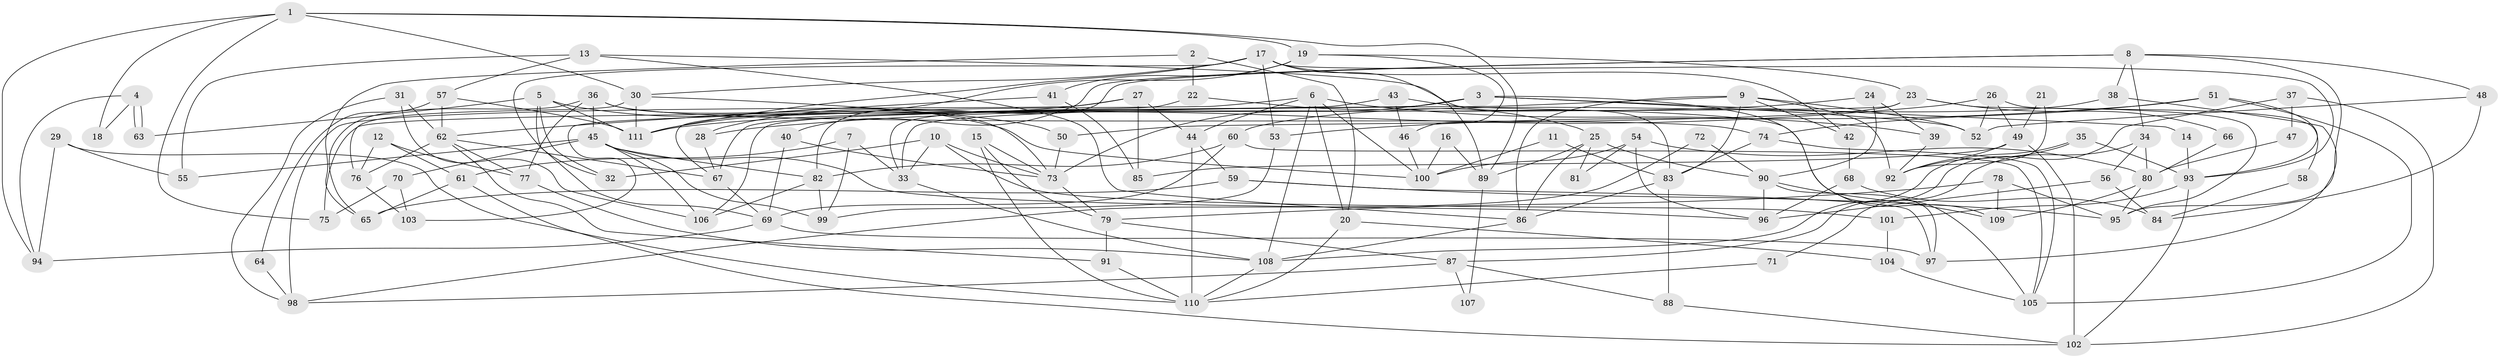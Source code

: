 // coarse degree distribution, {9: 0.0547945205479452, 3: 0.2191780821917808, 7: 0.136986301369863, 2: 0.0821917808219178, 6: 0.0684931506849315, 8: 0.0821917808219178, 4: 0.1643835616438356, 5: 0.1917808219178082}
// Generated by graph-tools (version 1.1) at 2025/52/02/27/25 19:52:09]
// undirected, 111 vertices, 222 edges
graph export_dot {
graph [start="1"]
  node [color=gray90,style=filled];
  1;
  2;
  3;
  4;
  5;
  6;
  7;
  8;
  9;
  10;
  11;
  12;
  13;
  14;
  15;
  16;
  17;
  18;
  19;
  20;
  21;
  22;
  23;
  24;
  25;
  26;
  27;
  28;
  29;
  30;
  31;
  32;
  33;
  34;
  35;
  36;
  37;
  38;
  39;
  40;
  41;
  42;
  43;
  44;
  45;
  46;
  47;
  48;
  49;
  50;
  51;
  52;
  53;
  54;
  55;
  56;
  57;
  58;
  59;
  60;
  61;
  62;
  63;
  64;
  65;
  66;
  67;
  68;
  69;
  70;
  71;
  72;
  73;
  74;
  75;
  76;
  77;
  78;
  79;
  80;
  81;
  82;
  83;
  84;
  85;
  86;
  87;
  88;
  89;
  90;
  91;
  92;
  93;
  94;
  95;
  96;
  97;
  98;
  99;
  100;
  101;
  102;
  103;
  104;
  105;
  106;
  107;
  108;
  109;
  110;
  111;
  1 -- 30;
  1 -- 19;
  1 -- 18;
  1 -- 75;
  1 -- 89;
  1 -- 94;
  2 -- 22;
  2 -- 20;
  2 -- 65;
  3 -- 103;
  3 -- 105;
  3 -- 14;
  3 -- 52;
  3 -- 73;
  3 -- 106;
  4 -- 63;
  4 -- 63;
  4 -- 94;
  4 -- 18;
  5 -- 111;
  5 -- 100;
  5 -- 32;
  5 -- 63;
  5 -- 69;
  6 -- 67;
  6 -- 108;
  6 -- 20;
  6 -- 39;
  6 -- 44;
  6 -- 100;
  7 -- 33;
  7 -- 99;
  7 -- 61;
  8 -- 82;
  8 -- 40;
  8 -- 34;
  8 -- 38;
  8 -- 48;
  8 -- 95;
  9 -- 86;
  9 -- 83;
  9 -- 33;
  9 -- 42;
  9 -- 52;
  9 -- 92;
  10 -- 73;
  10 -- 32;
  10 -- 33;
  10 -- 101;
  11 -- 83;
  11 -- 100;
  12 -- 61;
  12 -- 76;
  12 -- 77;
  13 -- 55;
  13 -- 86;
  13 -- 57;
  13 -- 83;
  14 -- 93;
  15 -- 73;
  15 -- 79;
  15 -- 110;
  16 -- 100;
  16 -- 89;
  17 -- 30;
  17 -- 93;
  17 -- 32;
  17 -- 42;
  17 -- 53;
  17 -- 89;
  17 -- 111;
  19 -- 46;
  19 -- 111;
  19 -- 23;
  19 -- 41;
  20 -- 110;
  20 -- 104;
  21 -- 49;
  21 -- 92;
  22 -- 33;
  22 -- 25;
  23 -- 95;
  23 -- 50;
  23 -- 66;
  23 -- 75;
  24 -- 39;
  24 -- 111;
  24 -- 90;
  25 -- 89;
  25 -- 90;
  25 -- 81;
  25 -- 86;
  26 -- 52;
  26 -- 49;
  26 -- 28;
  26 -- 58;
  27 -- 44;
  27 -- 28;
  27 -- 85;
  27 -- 98;
  28 -- 67;
  29 -- 94;
  29 -- 110;
  29 -- 55;
  30 -- 50;
  30 -- 111;
  30 -- 76;
  31 -- 62;
  31 -- 106;
  31 -- 98;
  33 -- 108;
  34 -- 56;
  34 -- 71;
  34 -- 80;
  35 -- 93;
  35 -- 108;
  35 -- 92;
  36 -- 65;
  36 -- 77;
  36 -- 45;
  36 -- 73;
  36 -- 74;
  37 -- 102;
  37 -- 87;
  37 -- 47;
  38 -- 97;
  38 -- 60;
  39 -- 92;
  40 -- 69;
  40 -- 73;
  41 -- 85;
  41 -- 62;
  42 -- 68;
  43 -- 109;
  43 -- 67;
  43 -- 46;
  44 -- 110;
  44 -- 59;
  45 -- 82;
  45 -- 55;
  45 -- 70;
  45 -- 96;
  45 -- 99;
  45 -- 106;
  46 -- 100;
  47 -- 80;
  48 -- 52;
  48 -- 84;
  49 -- 92;
  49 -- 102;
  49 -- 85;
  50 -- 73;
  51 -- 105;
  51 -- 74;
  51 -- 53;
  51 -- 93;
  53 -- 99;
  54 -- 80;
  54 -- 96;
  54 -- 81;
  54 -- 100;
  56 -- 96;
  56 -- 84;
  57 -- 62;
  57 -- 64;
  57 -- 111;
  58 -- 84;
  59 -- 97;
  59 -- 65;
  59 -- 95;
  60 -- 82;
  60 -- 69;
  60 -- 105;
  61 -- 65;
  61 -- 102;
  62 -- 77;
  62 -- 67;
  62 -- 76;
  62 -- 91;
  64 -- 98;
  66 -- 80;
  67 -- 69;
  68 -- 96;
  68 -- 84;
  69 -- 94;
  69 -- 97;
  70 -- 75;
  70 -- 103;
  71 -- 110;
  72 -- 98;
  72 -- 90;
  73 -- 79;
  74 -- 105;
  74 -- 83;
  76 -- 103;
  77 -- 108;
  78 -- 79;
  78 -- 95;
  78 -- 109;
  79 -- 91;
  79 -- 87;
  80 -- 95;
  80 -- 109;
  82 -- 99;
  82 -- 106;
  83 -- 86;
  83 -- 88;
  86 -- 108;
  87 -- 98;
  87 -- 88;
  87 -- 107;
  88 -- 102;
  89 -- 107;
  90 -- 109;
  90 -- 96;
  90 -- 97;
  91 -- 110;
  93 -- 102;
  93 -- 101;
  101 -- 104;
  104 -- 105;
  108 -- 110;
}
